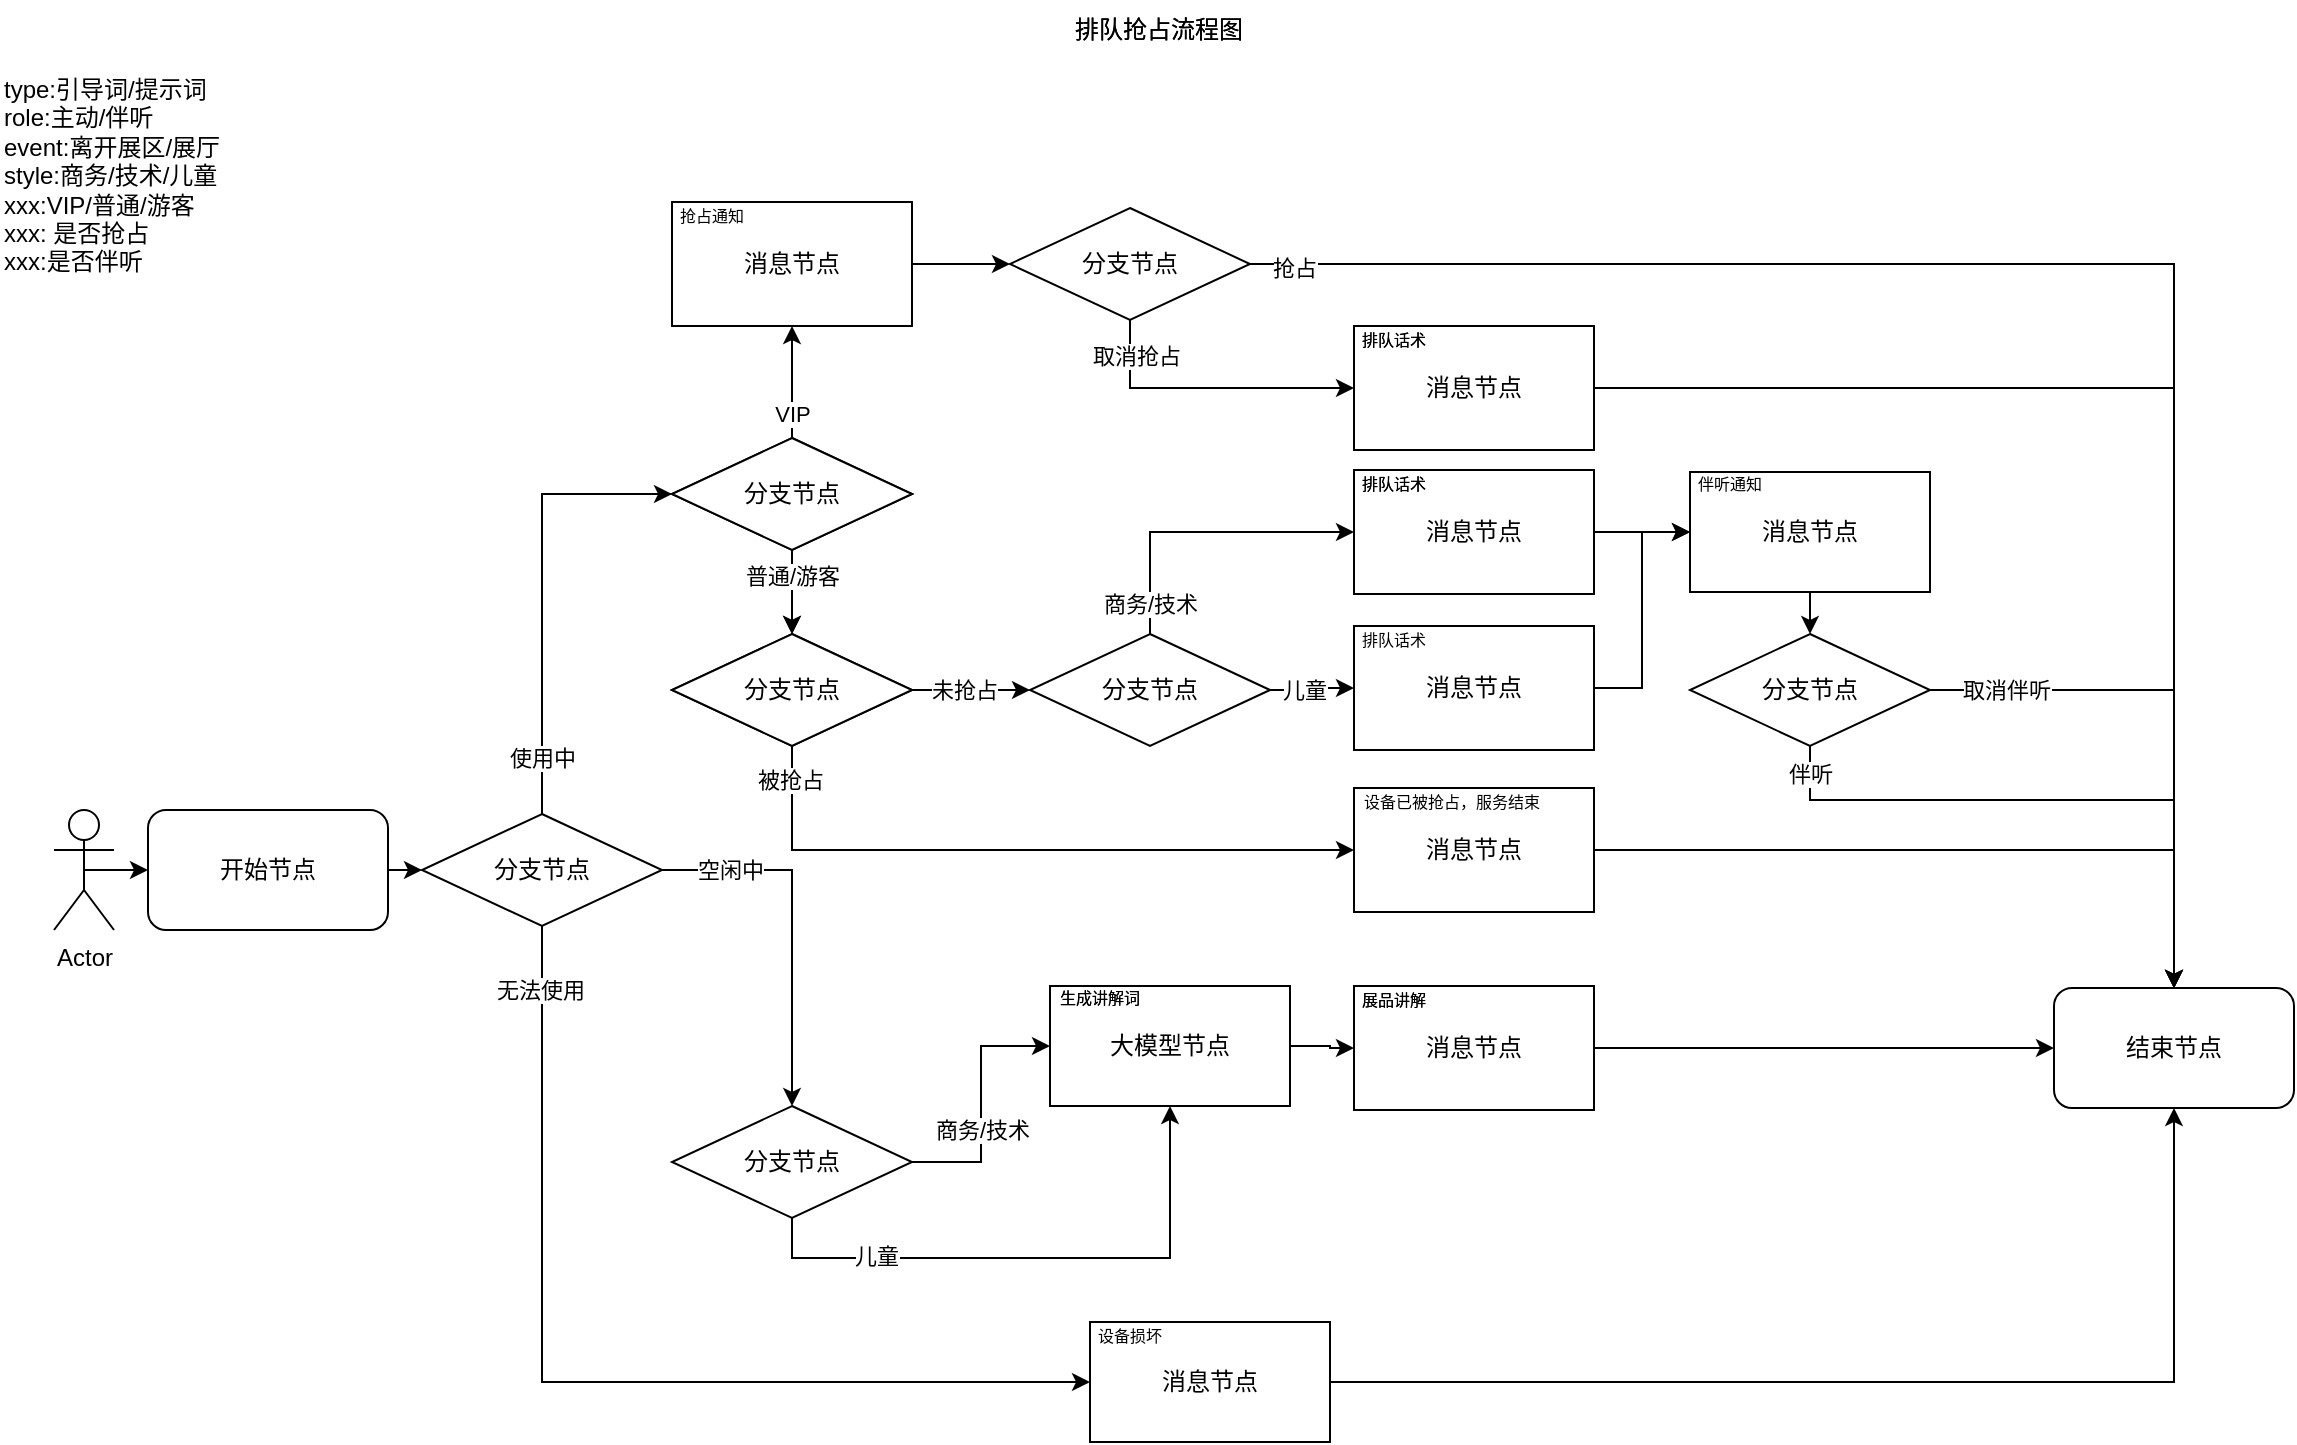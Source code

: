 <mxfile version="26.0.5">
  <diagram name="第 1 页" id="yg1hlzOl9PT2WTQdHVyk">
    <mxGraphModel dx="1595" dy="845" grid="1" gridSize="10" guides="1" tooltips="1" connect="1" arrows="1" fold="1" page="1" pageScale="1" pageWidth="1169" pageHeight="827" math="0" shadow="0">
      <root>
        <object label="" id="0">
          <mxCell />
        </object>
        <mxCell id="1" style="" parent="0" />
        <mxCell id="Mi7K5WG5HpJbJ7n9Mypf-6" style="edgeStyle=orthogonalEdgeStyle;rounded=0;orthogonalLoop=1;jettySize=auto;html=1;exitX=1;exitY=0.5;exitDx=0;exitDy=0;entryX=0;entryY=0.5;entryDx=0;entryDy=0;" parent="1" source="Mi7K5WG5HpJbJ7n9Mypf-1" target="Mi7K5WG5HpJbJ7n9Mypf-3" edge="1">
          <mxGeometry relative="1" as="geometry" />
        </mxCell>
        <mxCell id="Mi7K5WG5HpJbJ7n9Mypf-1" value="开始节点" style="rounded=1;whiteSpace=wrap;html=1;" parent="1" vertex="1">
          <mxGeometry x="79" y="405" width="120" height="60" as="geometry" />
        </mxCell>
        <mxCell id="Mi7K5WG5HpJbJ7n9Mypf-4" style="edgeStyle=orthogonalEdgeStyle;rounded=0;orthogonalLoop=1;jettySize=auto;html=1;exitX=0.5;exitY=0.5;exitDx=0;exitDy=0;exitPerimeter=0;entryX=0;entryY=0.5;entryDx=0;entryDy=0;" parent="1" source="Mi7K5WG5HpJbJ7n9Mypf-2" target="Mi7K5WG5HpJbJ7n9Mypf-1" edge="1">
          <mxGeometry relative="1" as="geometry" />
        </mxCell>
        <mxCell id="Mi7K5WG5HpJbJ7n9Mypf-2" value="Actor" style="shape=umlActor;verticalLabelPosition=bottom;verticalAlign=top;html=1;outlineConnect=0;" parent="1" vertex="1">
          <mxGeometry x="32" y="405" width="30" height="60" as="geometry" />
        </mxCell>
        <mxCell id="Mi7K5WG5HpJbJ7n9Mypf-8" style="edgeStyle=orthogonalEdgeStyle;rounded=0;orthogonalLoop=1;jettySize=auto;html=1;exitX=0.5;exitY=0;exitDx=0;exitDy=0;entryX=0;entryY=0.5;entryDx=0;entryDy=0;" parent="1" source="Mi7K5WG5HpJbJ7n9Mypf-3" target="Mi7K5WG5HpJbJ7n9Mypf-7" edge="1">
          <mxGeometry relative="1" as="geometry" />
        </mxCell>
        <mxCell id="Mi7K5WG5HpJbJ7n9Mypf-18" value="使用中" style="edgeLabel;html=1;align=center;verticalAlign=middle;resizable=0;points=[];" parent="Mi7K5WG5HpJbJ7n9Mypf-8" vertex="1" connectable="0">
          <mxGeometry x="-0.75" relative="1" as="geometry">
            <mxPoint as="offset" />
          </mxGeometry>
        </mxCell>
        <mxCell id="Mi7K5WG5HpJbJ7n9Mypf-10" style="edgeStyle=orthogonalEdgeStyle;rounded=0;orthogonalLoop=1;jettySize=auto;html=1;exitX=1;exitY=0.5;exitDx=0;exitDy=0;" parent="1" source="Mi7K5WG5HpJbJ7n9Mypf-3" target="Mi7K5WG5HpJbJ7n9Mypf-9" edge="1">
          <mxGeometry relative="1" as="geometry">
            <mxPoint x="336" y="523" as="sourcePoint" />
          </mxGeometry>
        </mxCell>
        <mxCell id="Mi7K5WG5HpJbJ7n9Mypf-19" value="空闲中" style="edgeLabel;html=1;align=center;verticalAlign=middle;resizable=0;points=[];" parent="Mi7K5WG5HpJbJ7n9Mypf-10" vertex="1" connectable="0">
          <mxGeometry x="-0.541" relative="1" as="geometry">
            <mxPoint x="-8" as="offset" />
          </mxGeometry>
        </mxCell>
        <mxCell id="Mi7K5WG5HpJbJ7n9Mypf-12" value="" style="edgeStyle=orthogonalEdgeStyle;rounded=0;orthogonalLoop=1;jettySize=auto;html=1;entryX=0;entryY=0.5;entryDx=0;entryDy=0;exitX=0.5;exitY=1;exitDx=0;exitDy=0;" parent="1" source="Mi7K5WG5HpJbJ7n9Mypf-3" target="Mi7K5WG5HpJbJ7n9Mypf-61" edge="1">
          <mxGeometry relative="1" as="geometry">
            <mxPoint x="341" y="603" as="targetPoint" />
          </mxGeometry>
        </mxCell>
        <mxCell id="Mi7K5WG5HpJbJ7n9Mypf-14" value="无法使用" style="edgeLabel;html=1;align=center;verticalAlign=middle;resizable=0;points=[];" parent="Mi7K5WG5HpJbJ7n9Mypf-12" vertex="1" connectable="0">
          <mxGeometry x="-0.706" y="-1" relative="1" as="geometry">
            <mxPoint y="-42" as="offset" />
          </mxGeometry>
        </mxCell>
        <mxCell id="Mi7K5WG5HpJbJ7n9Mypf-3" value="分支节点" style="rhombus;whiteSpace=wrap;html=1;" parent="1" vertex="1">
          <mxGeometry x="216" y="407" width="120" height="56" as="geometry" />
        </mxCell>
        <mxCell id="Mi7K5WG5HpJbJ7n9Mypf-34" style="edgeStyle=orthogonalEdgeStyle;rounded=0;orthogonalLoop=1;jettySize=auto;html=1;exitX=0.5;exitY=1;exitDx=0;exitDy=0;entryX=0.5;entryY=0;entryDx=0;entryDy=0;" parent="1" source="Mi7K5WG5HpJbJ7n9Mypf-7" target="Mi7K5WG5HpJbJ7n9Mypf-69" edge="1">
          <mxGeometry relative="1" as="geometry">
            <mxPoint x="370" y="369" as="targetPoint" />
          </mxGeometry>
        </mxCell>
        <mxCell id="Mi7K5WG5HpJbJ7n9Mypf-36" value="普通/游客" style="edgeLabel;html=1;align=center;verticalAlign=middle;resizable=0;points=[];" parent="Mi7K5WG5HpJbJ7n9Mypf-34" vertex="1" connectable="0">
          <mxGeometry x="-0.772" relative="1" as="geometry">
            <mxPoint y="8" as="offset" />
          </mxGeometry>
        </mxCell>
        <mxCell id="Mi7K5WG5HpJbJ7n9Mypf-7" value="分支节点" style="rhombus;whiteSpace=wrap;html=1;" parent="1" vertex="1">
          <mxGeometry x="341" y="219" width="120" height="56" as="geometry" />
        </mxCell>
        <mxCell id="Mi7K5WG5HpJbJ7n9Mypf-23" style="edgeStyle=orthogonalEdgeStyle;rounded=0;orthogonalLoop=1;jettySize=auto;html=1;exitX=1;exitY=0.5;exitDx=0;exitDy=0;entryX=0;entryY=0.5;entryDx=0;entryDy=0;" parent="1" source="Mi7K5WG5HpJbJ7n9Mypf-9" target="Mi7K5WG5HpJbJ7n9Mypf-20" edge="1">
          <mxGeometry relative="1" as="geometry" />
        </mxCell>
        <mxCell id="Mi7K5WG5HpJbJ7n9Mypf-26" value="商务/技术" style="edgeLabel;html=1;align=center;verticalAlign=middle;resizable=0;points=[];" parent="Mi7K5WG5HpJbJ7n9Mypf-23" vertex="1" connectable="0">
          <mxGeometry x="-0.202" relative="1" as="geometry">
            <mxPoint as="offset" />
          </mxGeometry>
        </mxCell>
        <mxCell id="Mi7K5WG5HpJbJ7n9Mypf-24" style="edgeStyle=orthogonalEdgeStyle;rounded=0;orthogonalLoop=1;jettySize=auto;html=1;exitX=0.5;exitY=1;exitDx=0;exitDy=0;entryX=0.5;entryY=1;entryDx=0;entryDy=0;" parent="1" source="Mi7K5WG5HpJbJ7n9Mypf-9" target="Mi7K5WG5HpJbJ7n9Mypf-20" edge="1">
          <mxGeometry relative="1" as="geometry" />
        </mxCell>
        <mxCell id="Mi7K5WG5HpJbJ7n9Mypf-25" value="儿童" style="edgeLabel;html=1;align=center;verticalAlign=middle;resizable=0;points=[];" parent="Mi7K5WG5HpJbJ7n9Mypf-24" vertex="1" connectable="0">
          <mxGeometry x="-0.57" y="1" relative="1" as="geometry">
            <mxPoint as="offset" />
          </mxGeometry>
        </mxCell>
        <mxCell id="Mi7K5WG5HpJbJ7n9Mypf-9" value="分支节点" style="rhombus;whiteSpace=wrap;html=1;" parent="1" vertex="1">
          <mxGeometry x="341" y="553" width="120" height="56" as="geometry" />
        </mxCell>
        <mxCell id="Mi7K5WG5HpJbJ7n9Mypf-17" value="结束节点" style="rounded=1;whiteSpace=wrap;html=1;" parent="1" vertex="1">
          <mxGeometry x="1032" y="494" width="120" height="60" as="geometry" />
        </mxCell>
        <mxCell id="Mi7K5WG5HpJbJ7n9Mypf-29" style="edgeStyle=orthogonalEdgeStyle;rounded=0;orthogonalLoop=1;jettySize=auto;html=1;exitX=1;exitY=0.5;exitDx=0;exitDy=0;" parent="1" source="Mi7K5WG5HpJbJ7n9Mypf-20" target="Mi7K5WG5HpJbJ7n9Mypf-28" edge="1">
          <mxGeometry relative="1" as="geometry" />
        </mxCell>
        <mxCell id="Mi7K5WG5HpJbJ7n9Mypf-20" value="大模型节点" style="rounded=0;whiteSpace=wrap;html=1;" parent="1" vertex="1">
          <mxGeometry x="530" y="493" width="120" height="60" as="geometry" />
        </mxCell>
        <mxCell id="Mi7K5WG5HpJbJ7n9Mypf-30" style="edgeStyle=orthogonalEdgeStyle;rounded=0;orthogonalLoop=1;jettySize=auto;html=1;exitX=1;exitY=0.5;exitDx=0;exitDy=0;entryX=0;entryY=0.5;entryDx=0;entryDy=0;" parent="1" source="Mi7K5WG5HpJbJ7n9Mypf-28" target="Mi7K5WG5HpJbJ7n9Mypf-17" edge="1">
          <mxGeometry relative="1" as="geometry" />
        </mxCell>
        <mxCell id="Mi7K5WG5HpJbJ7n9Mypf-28" value="消息节点" style="rounded=0;whiteSpace=wrap;html=1;" parent="1" vertex="1">
          <mxGeometry x="682" y="493" width="120" height="62" as="geometry" />
        </mxCell>
        <mxCell id="Mi7K5WG5HpJbJ7n9Mypf-59" style="edgeStyle=orthogonalEdgeStyle;rounded=0;orthogonalLoop=1;jettySize=auto;html=1;exitX=0.5;exitY=1;exitDx=0;exitDy=0;entryX=0;entryY=0.5;entryDx=0;entryDy=0;" parent="1" source="1wLSgyPM6Hem4SAJeHQH-82" target="Mi7K5WG5HpJbJ7n9Mypf-58" edge="1">
          <mxGeometry relative="1" as="geometry">
            <mxPoint x="590" y="203" as="sourcePoint" />
          </mxGeometry>
        </mxCell>
        <mxCell id="Mi7K5WG5HpJbJ7n9Mypf-78" value="取消抢占" style="edgeLabel;html=1;align=center;verticalAlign=middle;resizable=0;points=[];" parent="Mi7K5WG5HpJbJ7n9Mypf-59" vertex="1" connectable="0">
          <mxGeometry x="-0.61" y="-2" relative="1" as="geometry">
            <mxPoint x="5" y="-11" as="offset" />
          </mxGeometry>
        </mxCell>
        <mxCell id="Mi7K5WG5HpJbJ7n9Mypf-38" style="edgeStyle=orthogonalEdgeStyle;rounded=0;orthogonalLoop=1;jettySize=auto;html=1;exitX=1;exitY=0.5;exitDx=0;exitDy=0;entryX=0;entryY=0.5;entryDx=0;entryDy=0;" parent="1" source="Mi7K5WG5HpJbJ7n9Mypf-33" target="Mi7K5WG5HpJbJ7n9Mypf-39" edge="1">
          <mxGeometry relative="1" as="geometry">
            <mxPoint x="680" y="343.0" as="targetPoint" />
          </mxGeometry>
        </mxCell>
        <mxCell id="Mi7K5WG5HpJbJ7n9Mypf-44" value="儿童" style="edgeLabel;html=1;align=center;verticalAlign=middle;resizable=0;points=[];" parent="Mi7K5WG5HpJbJ7n9Mypf-38" vertex="1" connectable="0">
          <mxGeometry x="-0.205" y="-1" relative="1" as="geometry">
            <mxPoint y="-1" as="offset" />
          </mxGeometry>
        </mxCell>
        <mxCell id="Mi7K5WG5HpJbJ7n9Mypf-42" style="edgeStyle=orthogonalEdgeStyle;rounded=0;orthogonalLoop=1;jettySize=auto;html=1;exitX=0.5;exitY=0;exitDx=0;exitDy=0;entryX=0;entryY=0.5;entryDx=0;entryDy=0;" parent="1" source="Mi7K5WG5HpJbJ7n9Mypf-33" target="Mi7K5WG5HpJbJ7n9Mypf-41" edge="1">
          <mxGeometry relative="1" as="geometry" />
        </mxCell>
        <mxCell id="Mi7K5WG5HpJbJ7n9Mypf-43" value="商务/技术" style="edgeLabel;html=1;align=center;verticalAlign=middle;resizable=0;points=[];" parent="Mi7K5WG5HpJbJ7n9Mypf-42" vertex="1" connectable="0">
          <mxGeometry x="-0.796" relative="1" as="geometry">
            <mxPoint as="offset" />
          </mxGeometry>
        </mxCell>
        <mxCell id="Mi7K5WG5HpJbJ7n9Mypf-33" value="分支节点" style="rhombus;whiteSpace=wrap;html=1;" parent="1" vertex="1">
          <mxGeometry x="520" y="317" width="120" height="56" as="geometry" />
        </mxCell>
        <mxCell id="1wLSgyPM6Hem4SAJeHQH-73" style="edgeStyle=orthogonalEdgeStyle;rounded=0;orthogonalLoop=1;jettySize=auto;html=1;exitX=1;exitY=0.5;exitDx=0;exitDy=0;entryX=0;entryY=0.5;entryDx=0;entryDy=0;" parent="1" source="Mi7K5WG5HpJbJ7n9Mypf-39" target="1wLSgyPM6Hem4SAJeHQH-80" edge="1">
          <mxGeometry relative="1" as="geometry">
            <mxPoint x="850" y="266" as="targetPoint" />
          </mxGeometry>
        </mxCell>
        <mxCell id="Mi7K5WG5HpJbJ7n9Mypf-39" value="消息节点" style="rounded=0;whiteSpace=wrap;html=1;" parent="1" vertex="1">
          <mxGeometry x="682" y="313" width="120" height="62" as="geometry" />
        </mxCell>
        <mxCell id="1wLSgyPM6Hem4SAJeHQH-72" style="edgeStyle=orthogonalEdgeStyle;rounded=0;orthogonalLoop=1;jettySize=auto;html=1;exitX=1;exitY=0.5;exitDx=0;exitDy=0;entryX=0;entryY=0.5;entryDx=0;entryDy=0;" parent="1" source="Mi7K5WG5HpJbJ7n9Mypf-41" target="1wLSgyPM6Hem4SAJeHQH-80" edge="1">
          <mxGeometry relative="1" as="geometry">
            <mxPoint x="890" y="200" as="targetPoint" />
          </mxGeometry>
        </mxCell>
        <mxCell id="Mi7K5WG5HpJbJ7n9Mypf-41" value="消息节点" style="rounded=0;whiteSpace=wrap;html=1;" parent="1" vertex="1">
          <mxGeometry x="682" y="235" width="120" height="62" as="geometry" />
        </mxCell>
        <mxCell id="Mi7K5WG5HpJbJ7n9Mypf-48" value="&lt;font style=&quot;font-size: 8px;&quot;&gt;排队话术&lt;/font&gt;" style="text;html=1;align=center;verticalAlign=middle;whiteSpace=wrap;rounded=0;" parent="1" vertex="1">
          <mxGeometry x="682" y="235" width="40" height="12" as="geometry" />
        </mxCell>
        <mxCell id="Mi7K5WG5HpJbJ7n9Mypf-50" value="&lt;font style=&quot;font-size: 8px;&quot;&gt;排队话术&lt;/font&gt;" style="text;html=1;align=center;verticalAlign=middle;whiteSpace=wrap;rounded=0;" parent="1" vertex="1">
          <mxGeometry x="682" y="313" width="40" height="12" as="geometry" />
        </mxCell>
        <mxCell id="Mi7K5WG5HpJbJ7n9Mypf-52" value="&lt;font style=&quot;font-size: 8px;&quot;&gt;展品讲解&lt;/font&gt;" style="text;html=1;align=center;verticalAlign=middle;whiteSpace=wrap;rounded=0;" parent="1" vertex="1">
          <mxGeometry x="682" y="493" width="40" height="12" as="geometry" />
        </mxCell>
        <mxCell id="Mi7K5WG5HpJbJ7n9Mypf-53" value="&lt;span style=&quot;font-size: 8px;&quot;&gt;生成讲解词&lt;/span&gt;" style="text;html=1;align=center;verticalAlign=middle;whiteSpace=wrap;rounded=0;" parent="1" vertex="1">
          <mxGeometry x="530" y="493" width="50" height="10" as="geometry" />
        </mxCell>
        <mxCell id="Mi7K5WG5HpJbJ7n9Mypf-65" style="edgeStyle=orthogonalEdgeStyle;rounded=0;orthogonalLoop=1;jettySize=auto;html=1;exitX=1;exitY=0.5;exitDx=0;exitDy=0;entryX=0.5;entryY=0;entryDx=0;entryDy=0;" parent="1" source="1wLSgyPM6Hem4SAJeHQH-82" target="Mi7K5WG5HpJbJ7n9Mypf-17" edge="1">
          <mxGeometry relative="1" as="geometry">
            <mxPoint x="1122" y="349" as="targetPoint" />
            <mxPoint x="802" y="110.0" as="sourcePoint" />
          </mxGeometry>
        </mxCell>
        <mxCell id="1wLSgyPM6Hem4SAJeHQH-87" value="抢占" style="edgeLabel;html=1;align=center;verticalAlign=middle;resizable=0;points=[];" parent="Mi7K5WG5HpJbJ7n9Mypf-65" vertex="1" connectable="0">
          <mxGeometry x="-0.96" y="-2" relative="1" as="geometry">
            <mxPoint x="5" as="offset" />
          </mxGeometry>
        </mxCell>
        <mxCell id="Mi7K5WG5HpJbJ7n9Mypf-66" style="edgeStyle=orthogonalEdgeStyle;rounded=0;orthogonalLoop=1;jettySize=auto;html=1;exitX=1;exitY=0.5;exitDx=0;exitDy=0;entryX=0.5;entryY=0;entryDx=0;entryDy=0;" parent="1" source="Mi7K5WG5HpJbJ7n9Mypf-58" target="Mi7K5WG5HpJbJ7n9Mypf-17" edge="1">
          <mxGeometry relative="1" as="geometry">
            <mxPoint x="1182" y="369" as="targetPoint" />
          </mxGeometry>
        </mxCell>
        <mxCell id="Mi7K5WG5HpJbJ7n9Mypf-58" value="消息节点" style="rounded=0;whiteSpace=wrap;html=1;" parent="1" vertex="1">
          <mxGeometry x="682" y="163" width="120" height="62" as="geometry" />
        </mxCell>
        <mxCell id="Mi7K5WG5HpJbJ7n9Mypf-60" value="&lt;font style=&quot;font-size: 8px;&quot;&gt;排队话术&lt;/font&gt;" style="text;html=1;align=center;verticalAlign=middle;whiteSpace=wrap;rounded=0;" parent="1" vertex="1">
          <mxGeometry x="682" y="163" width="40" height="12" as="geometry" />
        </mxCell>
        <mxCell id="Mi7K5WG5HpJbJ7n9Mypf-61" value="消息节点" style="rounded=0;whiteSpace=wrap;html=1;" parent="1" vertex="1">
          <mxGeometry x="550" y="661" width="120" height="60" as="geometry" />
        </mxCell>
        <mxCell id="Mi7K5WG5HpJbJ7n9Mypf-62" value="&lt;font style=&quot;font-size: 8px;&quot;&gt;设备损坏&lt;/font&gt;" style="text;html=1;align=center;verticalAlign=middle;whiteSpace=wrap;rounded=0;" parent="1" vertex="1">
          <mxGeometry x="550" y="662" width="40" height="10" as="geometry" />
        </mxCell>
        <mxCell id="Mi7K5WG5HpJbJ7n9Mypf-68" value="排队抢占流程图" style="text;html=1;align=center;verticalAlign=middle;whiteSpace=wrap;rounded=0;" parent="1" vertex="1">
          <mxGeometry x="527" width="115" height="30" as="geometry" />
        </mxCell>
        <mxCell id="Mi7K5WG5HpJbJ7n9Mypf-72" style="edgeStyle=orthogonalEdgeStyle;rounded=0;orthogonalLoop=1;jettySize=auto;html=1;exitX=1;exitY=0.5;exitDx=0;exitDy=0;entryX=0;entryY=0.5;entryDx=0;entryDy=0;" parent="1" source="Mi7K5WG5HpJbJ7n9Mypf-69" target="Mi7K5WG5HpJbJ7n9Mypf-33" edge="1">
          <mxGeometry relative="1" as="geometry" />
        </mxCell>
        <mxCell id="Mi7K5WG5HpJbJ7n9Mypf-77" value="未抢占" style="edgeLabel;html=1;align=center;verticalAlign=middle;resizable=0;points=[];" parent="Mi7K5WG5HpJbJ7n9Mypf-72" vertex="1" connectable="0">
          <mxGeometry x="-0.36" relative="1" as="geometry">
            <mxPoint x="7" as="offset" />
          </mxGeometry>
        </mxCell>
        <mxCell id="Mi7K5WG5HpJbJ7n9Mypf-73" style="edgeStyle=orthogonalEdgeStyle;rounded=0;orthogonalLoop=1;jettySize=auto;html=1;exitX=0.5;exitY=1;exitDx=0;exitDy=0;entryX=0;entryY=0.5;entryDx=0;entryDy=0;" parent="1" source="Mi7K5WG5HpJbJ7n9Mypf-69" target="Mi7K5WG5HpJbJ7n9Mypf-70" edge="1">
          <mxGeometry relative="1" as="geometry" />
        </mxCell>
        <mxCell id="Mi7K5WG5HpJbJ7n9Mypf-75" value="被抢占" style="edgeLabel;html=1;align=center;verticalAlign=middle;resizable=0;points=[];" parent="Mi7K5WG5HpJbJ7n9Mypf-73" vertex="1" connectable="0">
          <mxGeometry x="-0.902" y="-1" relative="1" as="geometry">
            <mxPoint as="offset" />
          </mxGeometry>
        </mxCell>
        <mxCell id="Mi7K5WG5HpJbJ7n9Mypf-69" value="分支节点" style="rhombus;whiteSpace=wrap;html=1;" parent="1" vertex="1">
          <mxGeometry x="341" y="317" width="120" height="56" as="geometry" />
        </mxCell>
        <mxCell id="Mi7K5WG5HpJbJ7n9Mypf-74" style="edgeStyle=orthogonalEdgeStyle;rounded=0;orthogonalLoop=1;jettySize=auto;html=1;exitX=1;exitY=0.5;exitDx=0;exitDy=0;entryX=0.5;entryY=0;entryDx=0;entryDy=0;" parent="1" source="Mi7K5WG5HpJbJ7n9Mypf-70" target="Mi7K5WG5HpJbJ7n9Mypf-17" edge="1">
          <mxGeometry relative="1" as="geometry" />
        </mxCell>
        <mxCell id="Mi7K5WG5HpJbJ7n9Mypf-70" value="消息节点" style="rounded=0;whiteSpace=wrap;html=1;" parent="1" vertex="1">
          <mxGeometry x="682" y="394" width="120" height="62" as="geometry" />
        </mxCell>
        <mxCell id="Mi7K5WG5HpJbJ7n9Mypf-71" value="&lt;font style=&quot;font-size: 8px;&quot;&gt;设备已被抢占，服务结束&lt;/font&gt;" style="text;html=1;align=center;verticalAlign=middle;whiteSpace=wrap;rounded=0;" parent="1" vertex="1">
          <mxGeometry x="682" y="394" width="98" height="12" as="geometry" />
        </mxCell>
        <mxCell id="Mi7K5WG5HpJbJ7n9Mypf-87" style="edgeStyle=orthogonalEdgeStyle;rounded=0;orthogonalLoop=1;jettySize=auto;html=1;exitX=0.5;exitY=1;exitDx=0;exitDy=0;entryX=0.5;entryY=0;entryDx=0;entryDy=0;" parent="1" source="1wLSgyPM6Hem4SAJeHQH-77" target="Mi7K5WG5HpJbJ7n9Mypf-17" edge="1">
          <mxGeometry relative="1" as="geometry">
            <mxPoint x="990" y="305" as="sourcePoint" />
            <Array as="points">
              <mxPoint x="910" y="400" />
              <mxPoint x="1092" y="400" />
            </Array>
          </mxGeometry>
        </mxCell>
        <mxCell id="1wLSgyPM6Hem4SAJeHQH-88" value="伴听" style="edgeLabel;html=1;align=center;verticalAlign=middle;resizable=0;points=[];" parent="Mi7K5WG5HpJbJ7n9Mypf-87" vertex="1" connectable="0">
          <mxGeometry x="-0.912" relative="1" as="geometry">
            <mxPoint as="offset" />
          </mxGeometry>
        </mxCell>
        <mxCell id="1wLSgyPM6Hem4SAJeHQH-12" style="edgeStyle=orthogonalEdgeStyle;rounded=0;orthogonalLoop=1;jettySize=auto;html=1;exitX=0.5;exitY=0;exitDx=0;exitDy=0;entryX=0.5;entryY=1;entryDx=0;entryDy=0;" parent="1" source="1wLSgyPM6Hem4SAJeHQH-16" target="1wLSgyPM6Hem4SAJeHQH-83" edge="1">
          <mxGeometry relative="1" as="geometry">
            <mxPoint x="461" y="193" as="targetPoint" />
          </mxGeometry>
        </mxCell>
        <mxCell id="1wLSgyPM6Hem4SAJeHQH-13" value="VIP" style="edgeLabel;html=1;align=center;verticalAlign=middle;resizable=0;points=[];" parent="1wLSgyPM6Hem4SAJeHQH-12" vertex="1" connectable="0">
          <mxGeometry x="-0.816" relative="1" as="geometry">
            <mxPoint y="-7" as="offset" />
          </mxGeometry>
        </mxCell>
        <mxCell id="1wLSgyPM6Hem4SAJeHQH-14" style="edgeStyle=orthogonalEdgeStyle;rounded=0;orthogonalLoop=1;jettySize=auto;html=1;exitX=0.5;exitY=1;exitDx=0;exitDy=0;entryX=0.5;entryY=0;entryDx=0;entryDy=0;" parent="1" source="1wLSgyPM6Hem4SAJeHQH-16" target="1wLSgyPM6Hem4SAJeHQH-59" edge="1">
          <mxGeometry relative="1" as="geometry">
            <mxPoint x="370" y="369" as="targetPoint" />
          </mxGeometry>
        </mxCell>
        <mxCell id="1wLSgyPM6Hem4SAJeHQH-15" value="普通/游客" style="edgeLabel;html=1;align=center;verticalAlign=middle;resizable=0;points=[];" parent="1wLSgyPM6Hem4SAJeHQH-14" vertex="1" connectable="0">
          <mxGeometry x="-0.772" relative="1" as="geometry">
            <mxPoint y="8" as="offset" />
          </mxGeometry>
        </mxCell>
        <mxCell id="1wLSgyPM6Hem4SAJeHQH-16" value="分支节点" style="rhombus;whiteSpace=wrap;html=1;" parent="1" vertex="1">
          <mxGeometry x="341" y="219" width="120" height="56" as="geometry" />
        </mxCell>
        <mxCell id="1wLSgyPM6Hem4SAJeHQH-41" value="&lt;font style=&quot;font-size: 8px;&quot;&gt;排队话术&lt;/font&gt;" style="text;html=1;align=center;verticalAlign=middle;whiteSpace=wrap;rounded=0;" parent="1" vertex="1">
          <mxGeometry x="682" y="235" width="40" height="12" as="geometry" />
        </mxCell>
        <mxCell id="1wLSgyPM6Hem4SAJeHQH-43" value="&lt;font style=&quot;font-size: 8px;&quot;&gt;展品讲解&lt;/font&gt;" style="text;html=1;align=center;verticalAlign=middle;whiteSpace=wrap;rounded=0;" parent="1" vertex="1">
          <mxGeometry x="682" y="493" width="40" height="12" as="geometry" />
        </mxCell>
        <mxCell id="1wLSgyPM6Hem4SAJeHQH-44" value="&lt;span style=&quot;font-size: 8px;&quot;&gt;生成讲解词&lt;/span&gt;" style="text;html=1;align=center;verticalAlign=middle;whiteSpace=wrap;rounded=0;" parent="1" vertex="1">
          <mxGeometry x="530" y="493" width="50" height="10" as="geometry" />
        </mxCell>
        <mxCell id="1wLSgyPM6Hem4SAJeHQH-50" value="&lt;font style=&quot;font-size: 8px;&quot;&gt;排队话术&lt;/font&gt;" style="text;html=1;align=center;verticalAlign=middle;whiteSpace=wrap;rounded=0;" parent="1" vertex="1">
          <mxGeometry x="682" y="163" width="40" height="12" as="geometry" />
        </mxCell>
        <mxCell id="1wLSgyPM6Hem4SAJeHQH-78" style="edgeStyle=orthogonalEdgeStyle;rounded=0;orthogonalLoop=1;jettySize=auto;html=1;exitX=1;exitY=0.5;exitDx=0;exitDy=0;entryX=0.5;entryY=1;entryDx=0;entryDy=0;" parent="1" source="1wLSgyPM6Hem4SAJeHQH-52" target="Mi7K5WG5HpJbJ7n9Mypf-17" edge="1">
          <mxGeometry relative="1" as="geometry" />
        </mxCell>
        <mxCell id="1wLSgyPM6Hem4SAJeHQH-52" value="消息节点" style="rounded=0;whiteSpace=wrap;html=1;" parent="1" vertex="1">
          <mxGeometry x="550" y="661" width="120" height="60" as="geometry" />
        </mxCell>
        <mxCell id="1wLSgyPM6Hem4SAJeHQH-53" value="&lt;font style=&quot;font-size: 8px;&quot;&gt;设备损坏&lt;/font&gt;" style="text;html=1;align=center;verticalAlign=middle;whiteSpace=wrap;rounded=0;" parent="1" vertex="1">
          <mxGeometry x="550" y="662" width="40" height="10" as="geometry" />
        </mxCell>
        <mxCell id="1wLSgyPM6Hem4SAJeHQH-54" value="排队抢占流程图" style="text;html=1;align=center;verticalAlign=middle;whiteSpace=wrap;rounded=0;" parent="1" vertex="1">
          <mxGeometry x="527" width="115" height="30" as="geometry" />
        </mxCell>
        <mxCell id="1wLSgyPM6Hem4SAJeHQH-59" value="分支节点" style="rhombus;whiteSpace=wrap;html=1;" parent="1" vertex="1">
          <mxGeometry x="341" y="317" width="120" height="56" as="geometry" />
        </mxCell>
        <mxCell id="1wLSgyPM6Hem4SAJeHQH-63" style="edgeStyle=orthogonalEdgeStyle;rounded=0;orthogonalLoop=1;jettySize=auto;html=1;exitX=1;exitY=0.5;exitDx=0;exitDy=0;entryX=0.5;entryY=0;entryDx=0;entryDy=0;" parent="1" source="1wLSgyPM6Hem4SAJeHQH-77" target="Mi7K5WG5HpJbJ7n9Mypf-17" edge="1">
          <mxGeometry relative="1" as="geometry">
            <mxPoint x="990" y="320" as="sourcePoint" />
            <mxPoint x="1180" y="420" as="targetPoint" />
          </mxGeometry>
        </mxCell>
        <mxCell id="1wLSgyPM6Hem4SAJeHQH-64" value="取消伴听" style="edgeLabel;html=1;align=center;verticalAlign=middle;resizable=0;points=[];" parent="1wLSgyPM6Hem4SAJeHQH-63" vertex="1" connectable="0">
          <mxGeometry x="-0.772" y="-1" relative="1" as="geometry">
            <mxPoint x="7" y="-1" as="offset" />
          </mxGeometry>
        </mxCell>
        <mxCell id="1wLSgyPM6Hem4SAJeHQH-79" style="edgeStyle=orthogonalEdgeStyle;rounded=0;orthogonalLoop=1;jettySize=auto;html=1;exitX=0.5;exitY=1;exitDx=0;exitDy=0;entryX=0.5;entryY=0;entryDx=0;entryDy=0;" parent="1" target="1wLSgyPM6Hem4SAJeHQH-77" edge="1">
          <mxGeometry relative="1" as="geometry">
            <mxPoint x="910" y="296" as="sourcePoint" />
          </mxGeometry>
        </mxCell>
        <mxCell id="1wLSgyPM6Hem4SAJeHQH-77" value="分支节点" style="rhombus;whiteSpace=wrap;html=1;" parent="1" vertex="1">
          <mxGeometry x="850" y="317" width="120" height="56" as="geometry" />
        </mxCell>
        <mxCell id="1wLSgyPM6Hem4SAJeHQH-80" value="消息节点" style="rounded=0;whiteSpace=wrap;html=1;" parent="1" vertex="1">
          <mxGeometry x="850" y="236" width="120" height="60" as="geometry" />
        </mxCell>
        <mxCell id="1wLSgyPM6Hem4SAJeHQH-81" value="&lt;font style=&quot;font-size: 8px;&quot;&gt;伴听通知&lt;/font&gt;" style="text;html=1;align=center;verticalAlign=middle;whiteSpace=wrap;rounded=0;" parent="1" vertex="1">
          <mxGeometry x="850" y="235" width="40" height="12" as="geometry" />
        </mxCell>
        <mxCell id="1wLSgyPM6Hem4SAJeHQH-82" value="分支节点" style="rhombus;whiteSpace=wrap;html=1;" parent="1" vertex="1">
          <mxGeometry x="510" y="104" width="120" height="56" as="geometry" />
        </mxCell>
        <mxCell id="1wLSgyPM6Hem4SAJeHQH-86" style="edgeStyle=orthogonalEdgeStyle;rounded=0;orthogonalLoop=1;jettySize=auto;html=1;exitX=1;exitY=0.5;exitDx=0;exitDy=0;entryX=0;entryY=0.5;entryDx=0;entryDy=0;" parent="1" source="1wLSgyPM6Hem4SAJeHQH-83" target="1wLSgyPM6Hem4SAJeHQH-82" edge="1">
          <mxGeometry relative="1" as="geometry" />
        </mxCell>
        <mxCell id="1wLSgyPM6Hem4SAJeHQH-83" value="消息节点" style="rounded=0;whiteSpace=wrap;html=1;" parent="1" vertex="1">
          <mxGeometry x="341" y="101" width="120" height="62" as="geometry" />
        </mxCell>
        <mxCell id="1wLSgyPM6Hem4SAJeHQH-84" value="&lt;font style=&quot;font-size: 8px;&quot;&gt;抢占通知&lt;/font&gt;" style="text;html=1;align=center;verticalAlign=middle;whiteSpace=wrap;rounded=0;" parent="1" vertex="1">
          <mxGeometry x="341" y="101" width="40" height="12" as="geometry" />
        </mxCell>
        <mxCell id="Ui3R6bgmoIIFnqbVHPds-1" value="type:引导词/提示词&lt;div&gt;role:主动/伴听&lt;/div&gt;&lt;div&gt;event:离开展区/展厅&lt;/div&gt;&lt;div&gt;style:商务/技术/儿童&lt;/div&gt;&lt;div&gt;xxx:VIP/普通/游客&lt;/div&gt;&lt;div&gt;xxx: 是否抢占&lt;/div&gt;&lt;div&gt;xxx:是否伴听&lt;/div&gt;&lt;div&gt;&lt;br&gt;&lt;/div&gt;" style="text;html=1;align=left;verticalAlign=middle;resizable=0;points=[];autosize=1;strokeColor=none;fillColor=none;" parent="1" vertex="1">
          <mxGeometry x="5" y="30" width="130" height="130" as="geometry" />
        </mxCell>
      </root>
    </mxGraphModel>
  </diagram>
</mxfile>
